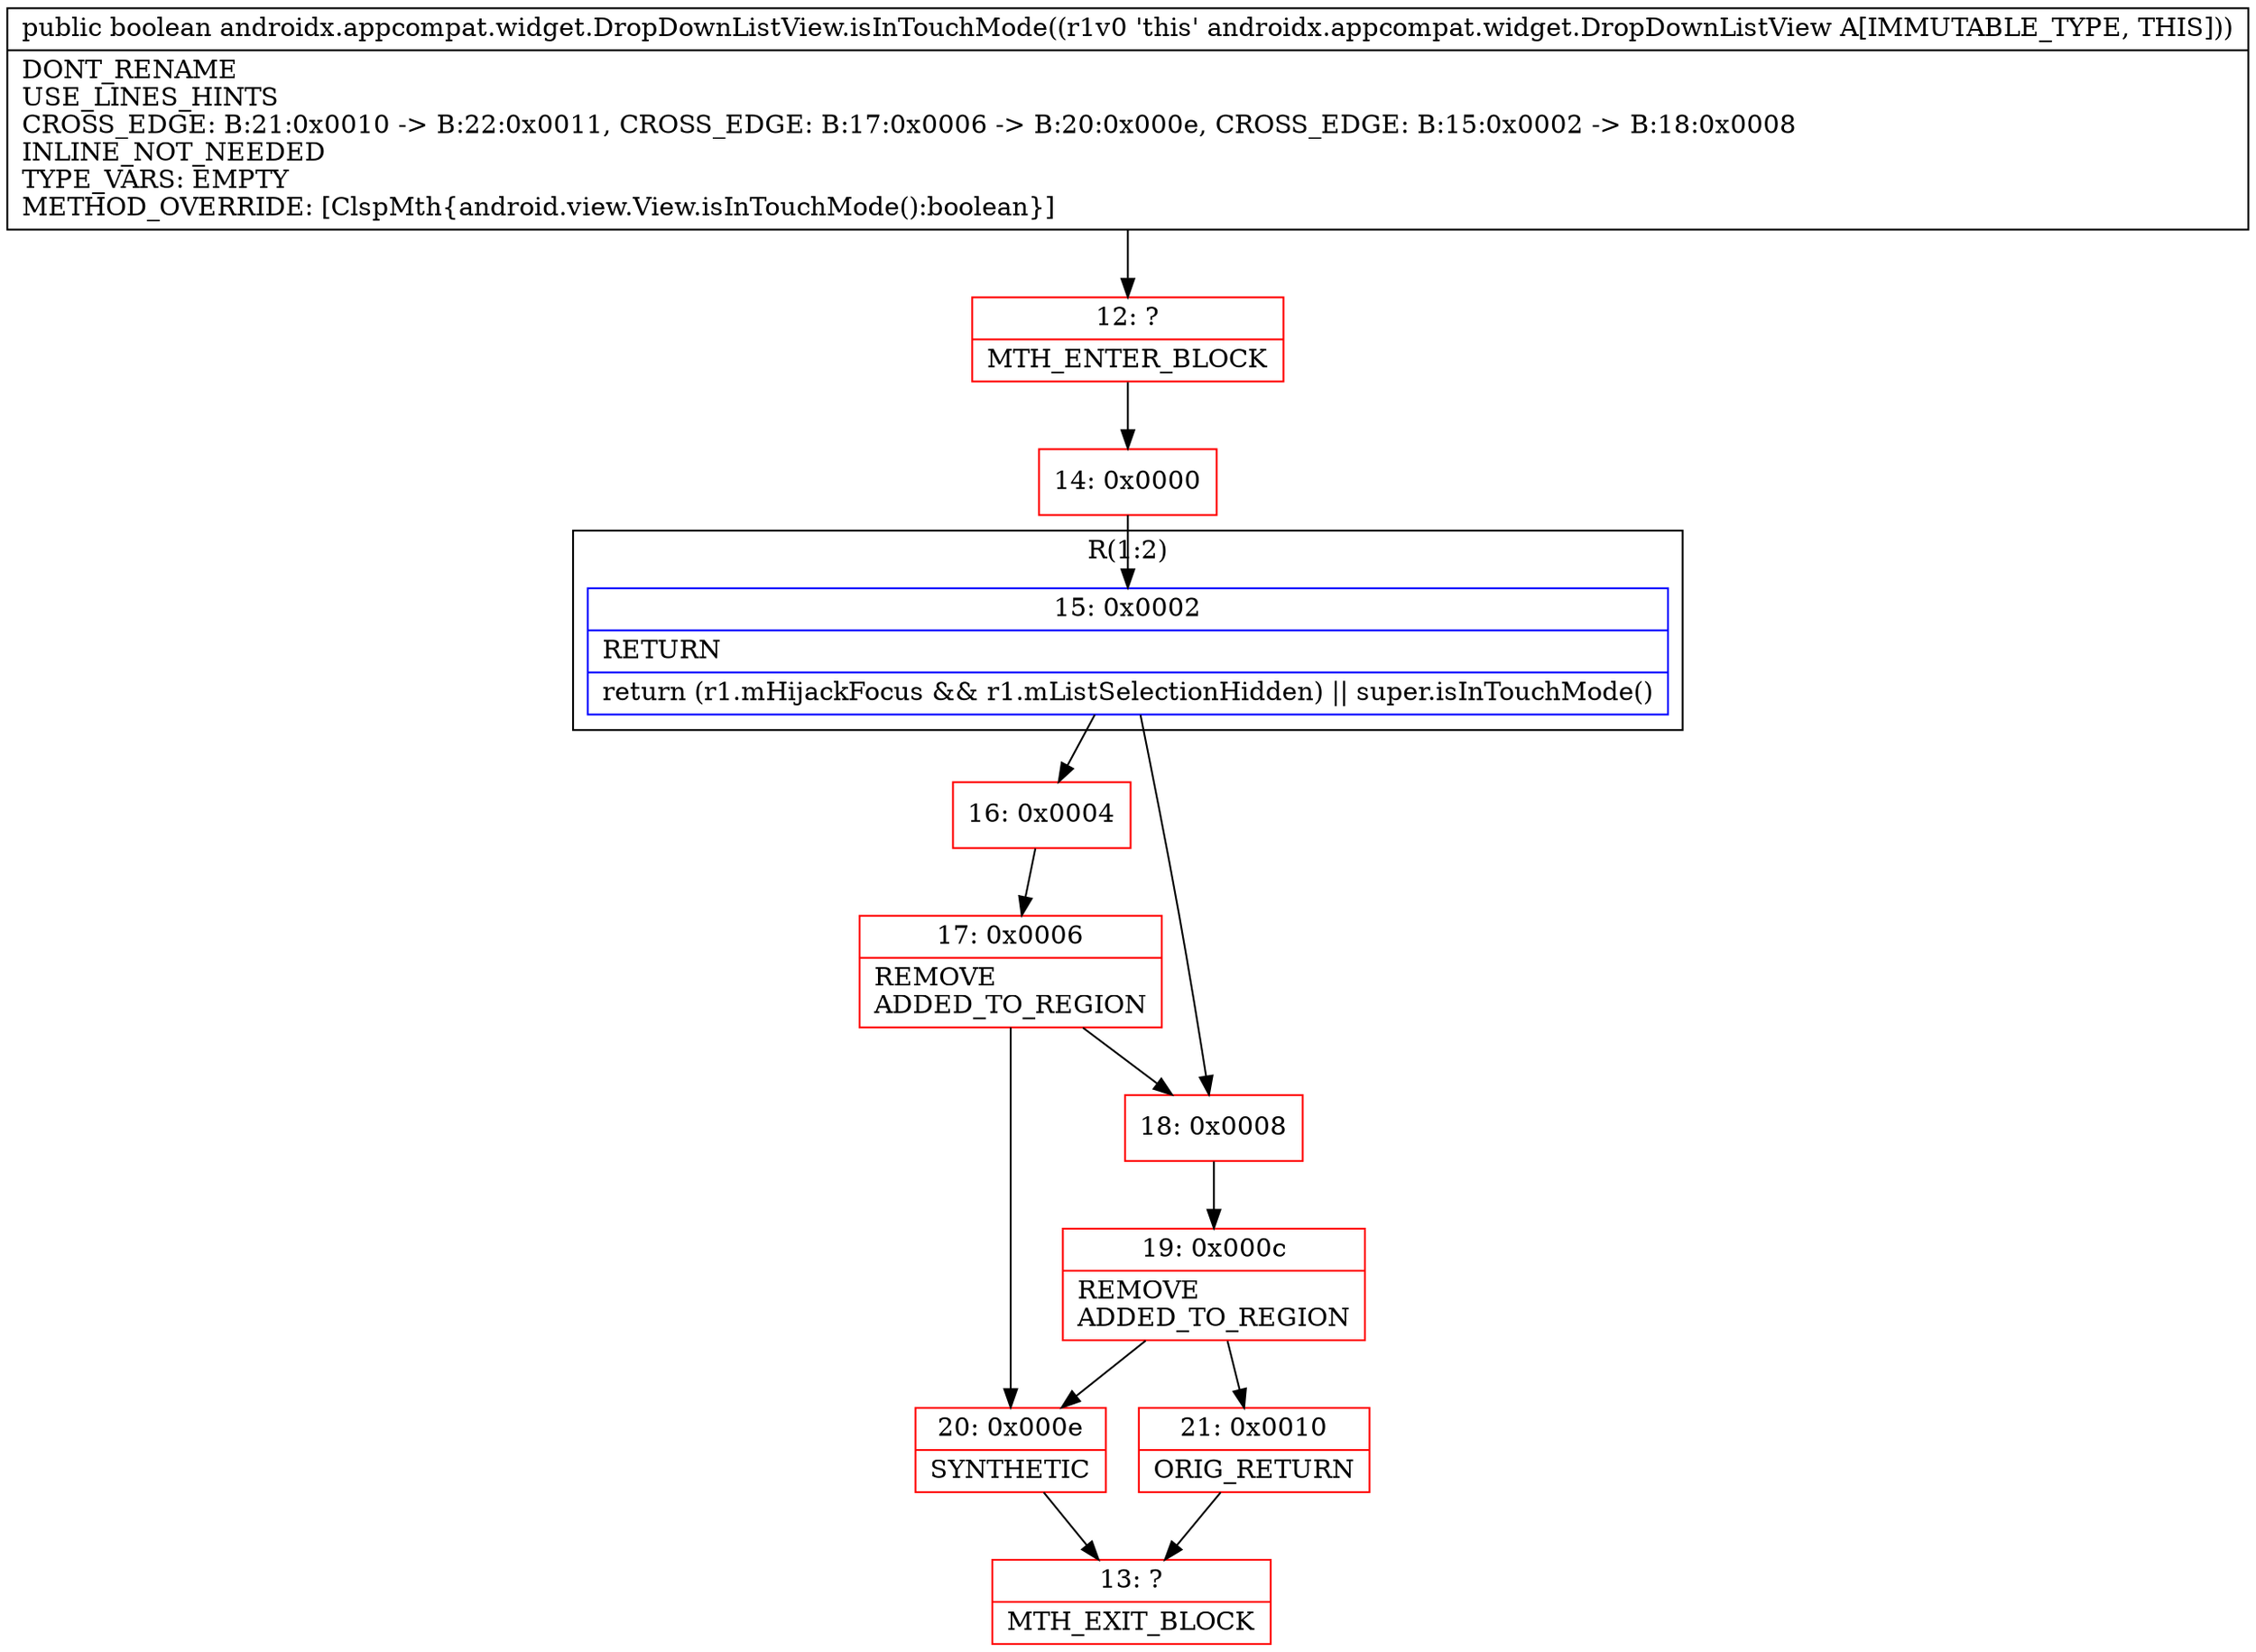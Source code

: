 digraph "CFG forandroidx.appcompat.widget.DropDownListView.isInTouchMode()Z" {
subgraph cluster_Region_1059988848 {
label = "R(1:2)";
node [shape=record,color=blue];
Node_15 [shape=record,label="{15\:\ 0x0002|RETURN\l|return (r1.mHijackFocus && r1.mListSelectionHidden) \|\| super.isInTouchMode()\l}"];
}
Node_12 [shape=record,color=red,label="{12\:\ ?|MTH_ENTER_BLOCK\l}"];
Node_14 [shape=record,color=red,label="{14\:\ 0x0000}"];
Node_16 [shape=record,color=red,label="{16\:\ 0x0004}"];
Node_17 [shape=record,color=red,label="{17\:\ 0x0006|REMOVE\lADDED_TO_REGION\l}"];
Node_20 [shape=record,color=red,label="{20\:\ 0x000e|SYNTHETIC\l}"];
Node_13 [shape=record,color=red,label="{13\:\ ?|MTH_EXIT_BLOCK\l}"];
Node_18 [shape=record,color=red,label="{18\:\ 0x0008}"];
Node_19 [shape=record,color=red,label="{19\:\ 0x000c|REMOVE\lADDED_TO_REGION\l}"];
Node_21 [shape=record,color=red,label="{21\:\ 0x0010|ORIG_RETURN\l}"];
MethodNode[shape=record,label="{public boolean androidx.appcompat.widget.DropDownListView.isInTouchMode((r1v0 'this' androidx.appcompat.widget.DropDownListView A[IMMUTABLE_TYPE, THIS]))  | DONT_RENAME\lUSE_LINES_HINTS\lCROSS_EDGE: B:21:0x0010 \-\> B:22:0x0011, CROSS_EDGE: B:17:0x0006 \-\> B:20:0x000e, CROSS_EDGE: B:15:0x0002 \-\> B:18:0x0008\lINLINE_NOT_NEEDED\lTYPE_VARS: EMPTY\lMETHOD_OVERRIDE: [ClspMth\{android.view.View.isInTouchMode():boolean\}]\l}"];
MethodNode -> Node_12;Node_15 -> Node_16;
Node_15 -> Node_18;
Node_12 -> Node_14;
Node_14 -> Node_15;
Node_16 -> Node_17;
Node_17 -> Node_18;
Node_17 -> Node_20;
Node_20 -> Node_13;
Node_18 -> Node_19;
Node_19 -> Node_20;
Node_19 -> Node_21;
Node_21 -> Node_13;
}

